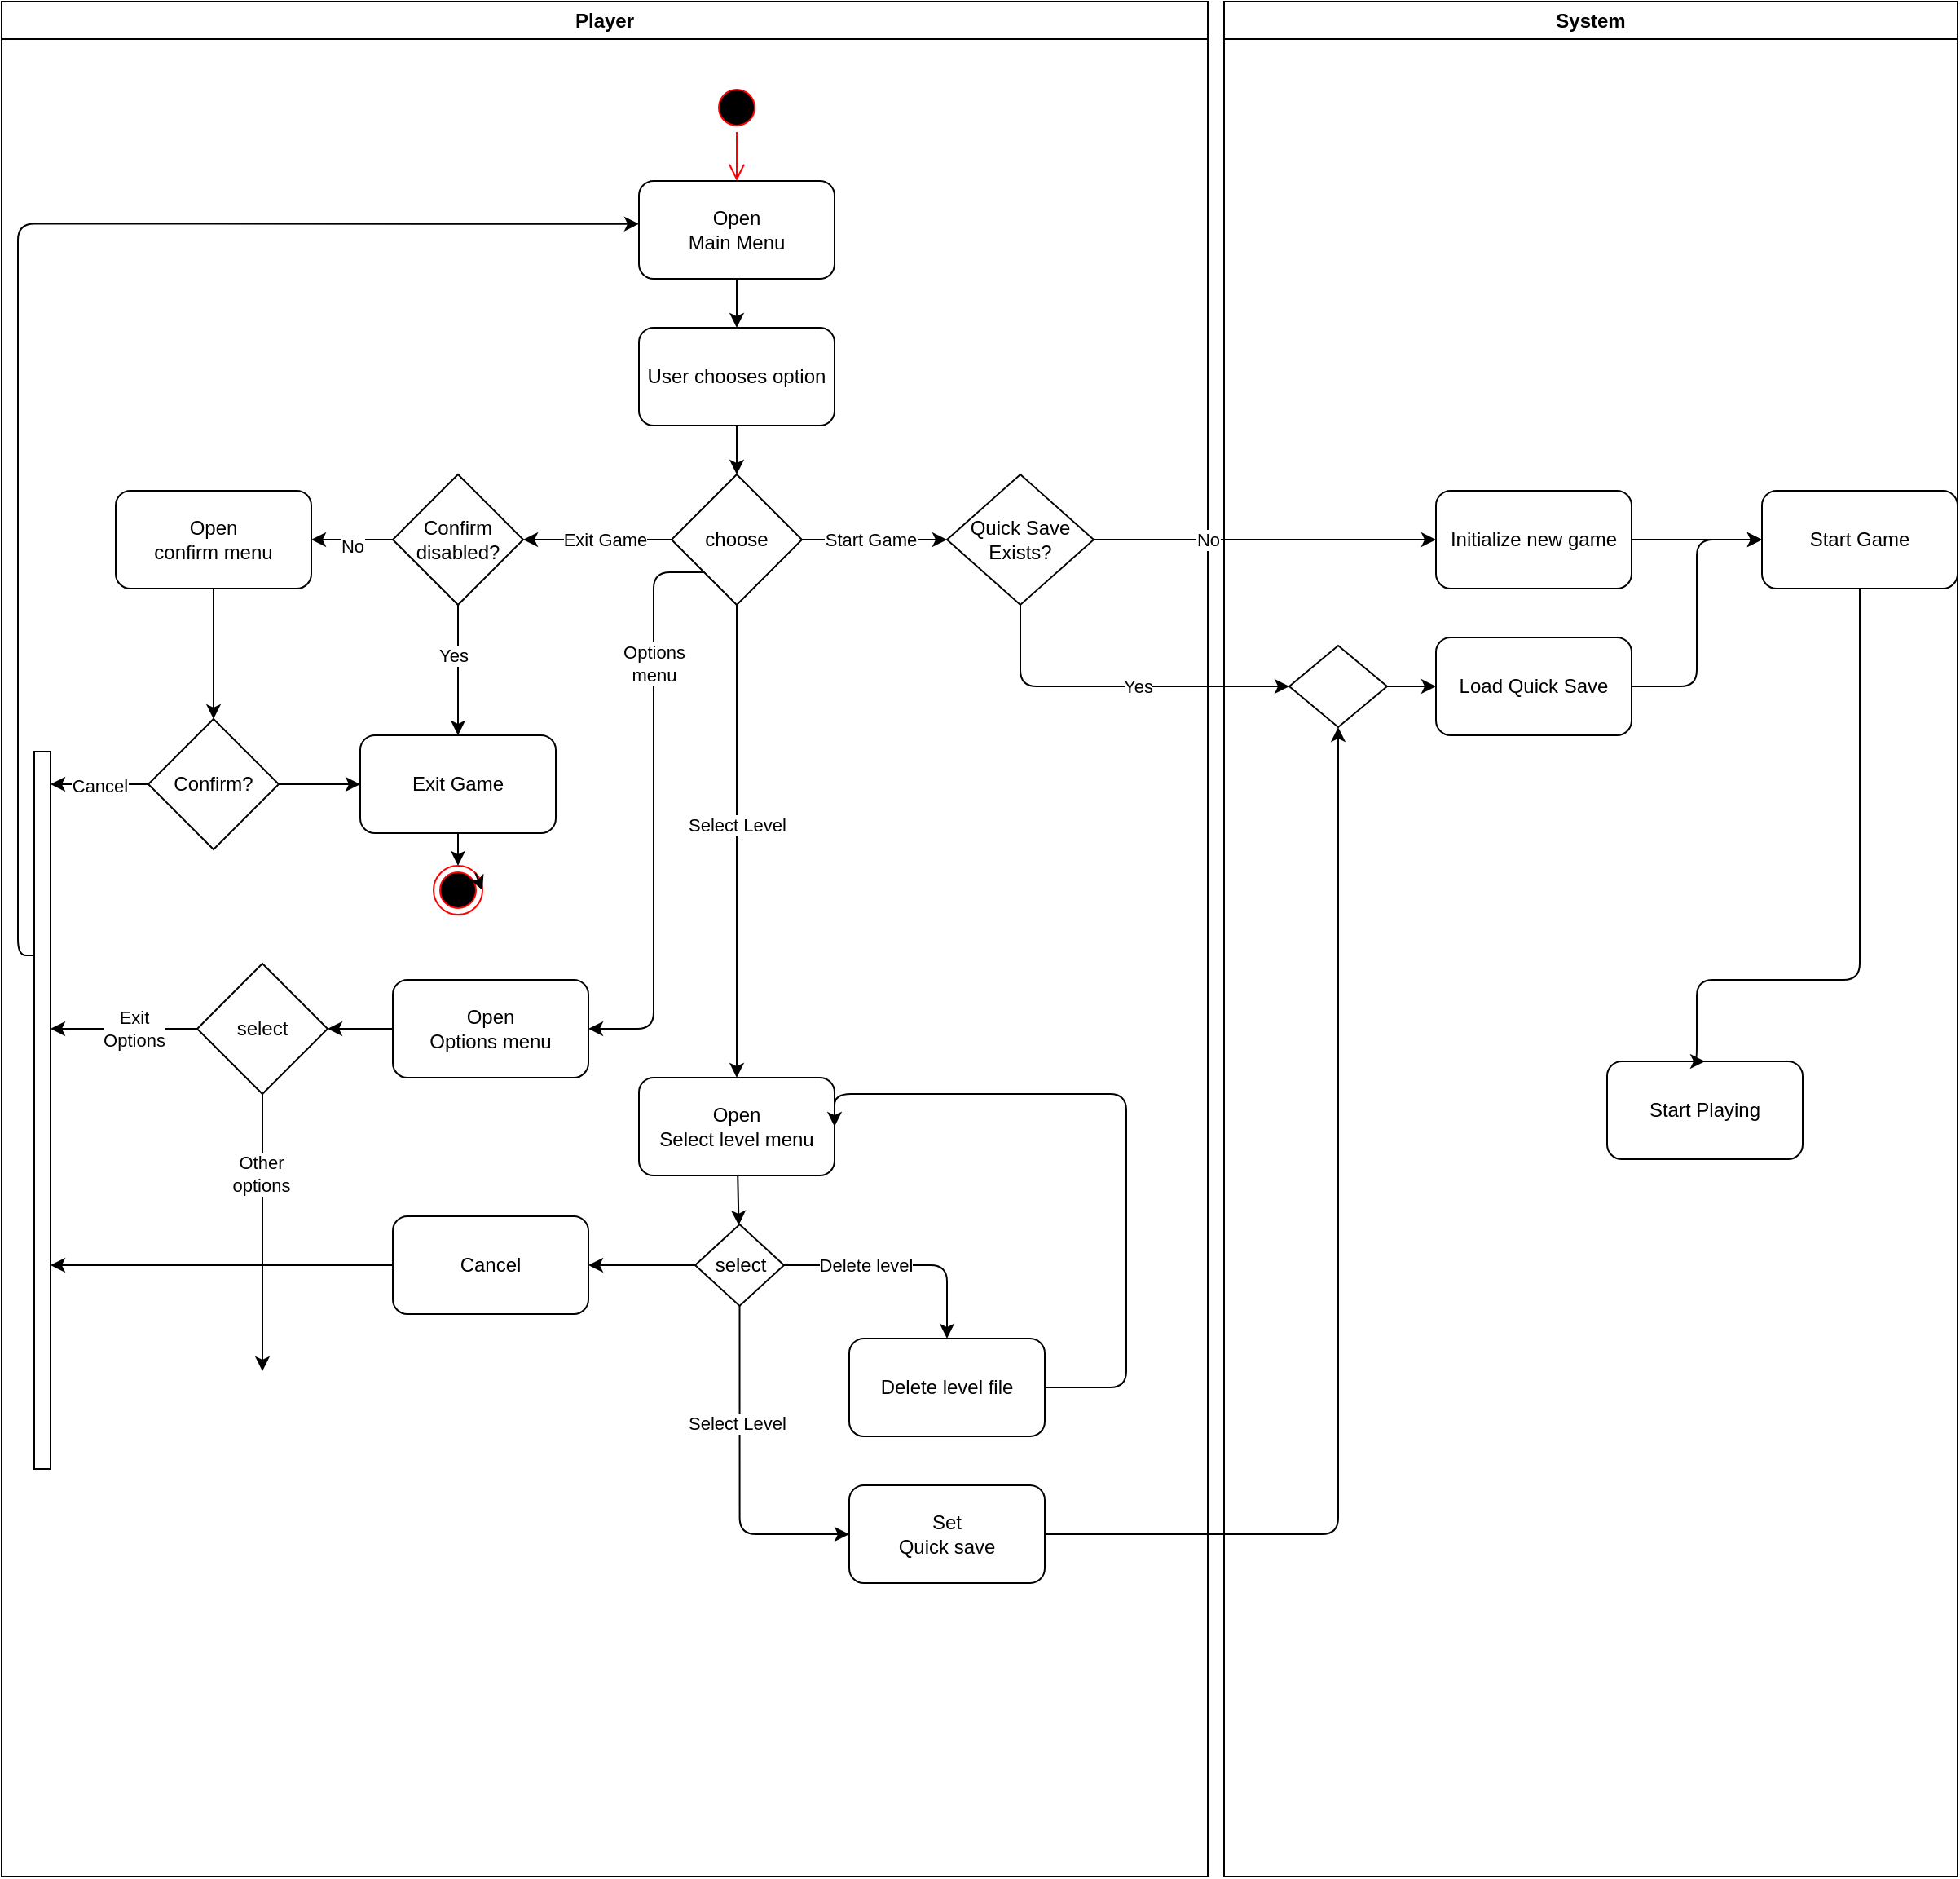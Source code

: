 <mxfile>
    <diagram id="nANENjDQoEUrfMPuUWu3" name="Page-1">
        <mxGraphModel dx="819" dy="363" grid="1" gridSize="10" guides="1" tooltips="1" connect="1" arrows="1" fold="1" page="1" pageScale="1" pageWidth="850" pageHeight="1100" math="0" shadow="0">
            <root>
                <mxCell id="0"/>
                <mxCell id="1" parent="0"/>
                <mxCell id="10" value="Player" style="swimlane;whiteSpace=wrap;html=1;" vertex="1" parent="1">
                    <mxGeometry y="80" width="740" height="1150" as="geometry"/>
                </mxCell>
                <mxCell id="12" value="" style="ellipse;html=1;shape=startState;fillColor=#000000;strokeColor=#ff0000;" vertex="1" parent="10">
                    <mxGeometry x="436" y="50" width="30" height="30" as="geometry"/>
                </mxCell>
                <mxCell id="13" value="" style="edgeStyle=orthogonalEdgeStyle;html=1;verticalAlign=bottom;endArrow=open;endSize=8;strokeColor=#ff0000;" edge="1" source="12" parent="10">
                    <mxGeometry relative="1" as="geometry">
                        <mxPoint x="451" y="110" as="targetPoint"/>
                    </mxGeometry>
                </mxCell>
                <mxCell id="16" style="edgeStyle=none;html=1;exitX=0.5;exitY=1;exitDx=0;exitDy=0;entryX=0.5;entryY=0;entryDx=0;entryDy=0;" edge="1" parent="10" source="14" target="15">
                    <mxGeometry relative="1" as="geometry"/>
                </mxCell>
                <mxCell id="14" value="Open&lt;br&gt;Main Menu" style="rounded=1;whiteSpace=wrap;html=1;" vertex="1" parent="10">
                    <mxGeometry x="391" y="110" width="120" height="60" as="geometry"/>
                </mxCell>
                <mxCell id="17" style="edgeStyle=none;html=1;entryX=0.5;entryY=0;entryDx=0;entryDy=0;" edge="1" parent="10" source="15" target="18">
                    <mxGeometry relative="1" as="geometry">
                        <mxPoint x="451" y="280" as="targetPoint"/>
                    </mxGeometry>
                </mxCell>
                <mxCell id="15" value="User chooses option" style="rounded=1;whiteSpace=wrap;html=1;" vertex="1" parent="10">
                    <mxGeometry x="391" y="200" width="120" height="60" as="geometry"/>
                </mxCell>
                <mxCell id="20" style="edgeStyle=none;html=1;entryX=0;entryY=0.5;entryDx=0;entryDy=0;" edge="1" parent="10" source="18" target="21">
                    <mxGeometry relative="1" as="geometry">
                        <mxPoint x="440" y="330" as="targetPoint"/>
                    </mxGeometry>
                </mxCell>
                <mxCell id="53" value="Start Game" style="edgeLabel;html=1;align=center;verticalAlign=middle;resizable=0;points=[];" vertex="1" connectable="0" parent="20">
                    <mxGeometry x="-0.063" y="-5" relative="1" as="geometry">
                        <mxPoint y="-5" as="offset"/>
                    </mxGeometry>
                </mxCell>
                <mxCell id="51" style="edgeStyle=none;html=1;entryX=0.5;entryY=0;entryDx=0;entryDy=0;" edge="1" parent="10" source="18" target="78">
                    <mxGeometry relative="1" as="geometry">
                        <mxPoint x="451" y="430" as="targetPoint"/>
                    </mxGeometry>
                </mxCell>
                <mxCell id="79" value="Select Level" style="edgeLabel;html=1;align=center;verticalAlign=middle;resizable=0;points=[];" vertex="1" connectable="0" parent="51">
                    <mxGeometry x="-0.068" y="-4" relative="1" as="geometry">
                        <mxPoint x="4" as="offset"/>
                    </mxGeometry>
                </mxCell>
                <mxCell id="52" style="edgeStyle=none;html=1;entryX=1;entryY=0.5;entryDx=0;entryDy=0;" edge="1" parent="10" source="18" target="56">
                    <mxGeometry relative="1" as="geometry">
                        <mxPoint x="320" y="330" as="targetPoint"/>
                    </mxGeometry>
                </mxCell>
                <mxCell id="54" value="Exit Game" style="edgeLabel;html=1;align=center;verticalAlign=middle;resizable=0;points=[];" vertex="1" connectable="0" parent="52">
                    <mxGeometry x="0.5" y="-4" relative="1" as="geometry">
                        <mxPoint x="27" y="4" as="offset"/>
                    </mxGeometry>
                </mxCell>
                <mxCell id="105" style="edgeStyle=orthogonalEdgeStyle;html=1;exitX=0;exitY=1;exitDx=0;exitDy=0;entryX=1;entryY=0.5;entryDx=0;entryDy=0;" edge="1" parent="10" source="18" target="104">
                    <mxGeometry relative="1" as="geometry">
                        <Array as="points">
                            <mxPoint x="400" y="350"/>
                            <mxPoint x="400" y="630"/>
                        </Array>
                    </mxGeometry>
                </mxCell>
                <mxCell id="106" value="Options&lt;br&gt;menu" style="edgeLabel;html=1;align=center;verticalAlign=middle;resizable=0;points=[];" vertex="1" connectable="0" parent="105">
                    <mxGeometry x="-0.505" relative="1" as="geometry">
                        <mxPoint as="offset"/>
                    </mxGeometry>
                </mxCell>
                <mxCell id="18" value="choose" style="rhombus;whiteSpace=wrap;html=1;" vertex="1" parent="10">
                    <mxGeometry x="411" y="290" width="80" height="80" as="geometry"/>
                </mxCell>
                <mxCell id="21" value="Quick Save Exists?" style="rhombus;whiteSpace=wrap;html=1;" vertex="1" parent="10">
                    <mxGeometry x="580" y="290" width="90" height="80" as="geometry"/>
                </mxCell>
                <mxCell id="59" style="edgeStyle=none;html=1;entryX=0.5;entryY=0;entryDx=0;entryDy=0;" edge="1" parent="10" source="56" target="61">
                    <mxGeometry relative="1" as="geometry">
                        <mxPoint x="280" y="440" as="targetPoint"/>
                    </mxGeometry>
                </mxCell>
                <mxCell id="60" value="Yes" style="edgeLabel;html=1;align=center;verticalAlign=middle;resizable=0;points=[];" vertex="1" connectable="0" parent="59">
                    <mxGeometry x="-0.229" y="-3" relative="1" as="geometry">
                        <mxPoint as="offset"/>
                    </mxGeometry>
                </mxCell>
                <mxCell id="64" style="edgeStyle=none;html=1;" edge="1" parent="10" source="56">
                    <mxGeometry relative="1" as="geometry">
                        <mxPoint x="190" y="330" as="targetPoint"/>
                    </mxGeometry>
                </mxCell>
                <mxCell id="65" value="No" style="edgeLabel;html=1;align=center;verticalAlign=middle;resizable=0;points=[];" vertex="1" connectable="0" parent="64">
                    <mxGeometry y="4" relative="1" as="geometry">
                        <mxPoint as="offset"/>
                    </mxGeometry>
                </mxCell>
                <mxCell id="56" value="Confirm disabled?" style="rhombus;whiteSpace=wrap;html=1;" vertex="1" parent="10">
                    <mxGeometry x="240" y="290" width="80" height="80" as="geometry"/>
                </mxCell>
                <mxCell id="68" style="edgeStyle=none;html=1;entryX=0.5;entryY=0;entryDx=0;entryDy=0;" edge="1" parent="10" source="61" target="67">
                    <mxGeometry relative="1" as="geometry"/>
                </mxCell>
                <mxCell id="61" value="Exit Game" style="rounded=1;whiteSpace=wrap;html=1;" vertex="1" parent="10">
                    <mxGeometry x="220" y="450" width="120" height="60" as="geometry"/>
                </mxCell>
                <mxCell id="67" value="" style="ellipse;html=1;shape=endState;fillColor=#000000;strokeColor=#ff0000;" vertex="1" parent="10">
                    <mxGeometry x="265" y="530" width="30" height="30" as="geometry"/>
                </mxCell>
                <mxCell id="69" style="edgeStyle=none;html=1;exitX=1;exitY=0;exitDx=0;exitDy=0;entryX=1;entryY=0.5;entryDx=0;entryDy=0;" edge="1" parent="10" source="67" target="67">
                    <mxGeometry relative="1" as="geometry"/>
                </mxCell>
                <mxCell id="72" value="" style="edgeStyle=none;html=1;entryX=0.5;entryY=0;entryDx=0;entryDy=0;" edge="1" parent="10" source="70" target="73">
                    <mxGeometry relative="1" as="geometry">
                        <mxPoint x="130" y="430" as="targetPoint"/>
                    </mxGeometry>
                </mxCell>
                <mxCell id="70" value="Open &lt;br&gt;confirm menu" style="rounded=1;whiteSpace=wrap;html=1;" vertex="1" parent="10">
                    <mxGeometry x="70" y="300" width="120" height="60" as="geometry"/>
                </mxCell>
                <mxCell id="75" style="edgeStyle=none;html=1;entryX=0;entryY=0.5;entryDx=0;entryDy=0;" edge="1" parent="10" source="73" target="61">
                    <mxGeometry relative="1" as="geometry"/>
                </mxCell>
                <mxCell id="95" style="edgeStyle=none;html=1;" edge="1" parent="10" source="73">
                    <mxGeometry relative="1" as="geometry">
                        <mxPoint x="30" y="480" as="targetPoint"/>
                    </mxGeometry>
                </mxCell>
                <mxCell id="96" value="Cancel" style="edgeLabel;html=1;align=center;verticalAlign=middle;resizable=0;points=[];" vertex="1" connectable="0" parent="95">
                    <mxGeometry y="1" relative="1" as="geometry">
                        <mxPoint as="offset"/>
                    </mxGeometry>
                </mxCell>
                <mxCell id="73" value="Confirm?" style="rhombus;whiteSpace=wrap;html=1;" vertex="1" parent="10">
                    <mxGeometry x="90" y="440" width="80" height="80" as="geometry"/>
                </mxCell>
                <mxCell id="78" value="Open&lt;br&gt;Select level menu" style="rounded=1;whiteSpace=wrap;html=1;" vertex="1" parent="10">
                    <mxGeometry x="391" y="660" width="120" height="60" as="geometry"/>
                </mxCell>
                <mxCell id="86" style="edgeStyle=orthogonalEdgeStyle;html=1;entryX=1;entryY=0.5;entryDx=0;entryDy=0;exitX=1;exitY=0.5;exitDx=0;exitDy=0;" edge="1" parent="10" source="84" target="78">
                    <mxGeometry relative="1" as="geometry">
                        <mxPoint x="380" y="620" as="targetPoint"/>
                        <mxPoint x="380.143" y="770" as="sourcePoint"/>
                        <Array as="points">
                            <mxPoint x="690" y="850"/>
                            <mxPoint x="690" y="670"/>
                        </Array>
                    </mxGeometry>
                </mxCell>
                <mxCell id="84" value="Delete level file" style="rounded=1;whiteSpace=wrap;html=1;" vertex="1" parent="10">
                    <mxGeometry x="520" y="820" width="120" height="60" as="geometry"/>
                </mxCell>
                <mxCell id="89" style="edgeStyle=orthogonalEdgeStyle;html=1;entryX=0;entryY=0.5;entryDx=0;entryDy=0;exitX=0.5;exitY=1;exitDx=0;exitDy=0;" edge="1" parent="10" source="81" target="99">
                    <mxGeometry relative="1" as="geometry">
                        <mxPoint x="451" y="920" as="targetPoint"/>
                    </mxGeometry>
                </mxCell>
                <mxCell id="91" value="Select Level" style="edgeLabel;html=1;align=center;verticalAlign=middle;resizable=0;points=[];" vertex="1" connectable="0" parent="89">
                    <mxGeometry x="-0.308" y="-2" relative="1" as="geometry">
                        <mxPoint as="offset"/>
                    </mxGeometry>
                </mxCell>
                <mxCell id="92" style="edgeStyle=none;html=1;entryX=1;entryY=0.5;entryDx=0;entryDy=0;" edge="1" parent="10" source="81" target="93">
                    <mxGeometry relative="1" as="geometry">
                        <mxPoint x="390" y="775" as="targetPoint"/>
                    </mxGeometry>
                </mxCell>
                <mxCell id="81" value="select" style="rhombus;whiteSpace=wrap;html=1;" vertex="1" parent="10">
                    <mxGeometry x="425.5" y="750" width="54.5" height="50" as="geometry"/>
                </mxCell>
                <mxCell id="80" style="edgeStyle=none;html=1;" edge="1" parent="10" source="78" target="81">
                    <mxGeometry relative="1" as="geometry">
                        <mxPoint x="451" y="570" as="targetPoint"/>
                    </mxGeometry>
                </mxCell>
                <mxCell id="82" style="edgeStyle=orthogonalEdgeStyle;html=1;entryX=0.5;entryY=0;entryDx=0;entryDy=0;exitX=1;exitY=0.5;exitDx=0;exitDy=0;" edge="1" parent="10" source="81" target="84">
                    <mxGeometry relative="1" as="geometry">
                        <mxPoint x="320" y="680" as="targetPoint"/>
                        <mxPoint x="410" y="680" as="sourcePoint"/>
                        <Array as="points">
                            <mxPoint x="580" y="775"/>
                        </Array>
                    </mxGeometry>
                </mxCell>
                <mxCell id="83" value="Delete level" style="edgeLabel;html=1;align=center;verticalAlign=middle;resizable=0;points=[];" vertex="1" connectable="0" parent="82">
                    <mxGeometry x="-0.103" y="-1" relative="1" as="geometry">
                        <mxPoint x="-15" y="-1" as="offset"/>
                    </mxGeometry>
                </mxCell>
                <mxCell id="94" style="edgeStyle=none;html=1;" edge="1" parent="10" source="93" target="97">
                    <mxGeometry relative="1" as="geometry">
                        <mxPoint x="30" y="635" as="targetPoint"/>
                    </mxGeometry>
                </mxCell>
                <mxCell id="93" value="Cancel" style="rounded=1;whiteSpace=wrap;html=1;" vertex="1" parent="10">
                    <mxGeometry x="240" y="745" width="120" height="60" as="geometry"/>
                </mxCell>
                <mxCell id="97" value="" style="html=1;points=[[0,0,0,0,5],[0,1,0,0,-5],[1,0,0,0,5],[1,1,0,0,-5]];perimeter=orthogonalPerimeter;outlineConnect=0;targetShapes=umlLifeline;portConstraint=eastwest;newEdgeStyle={&quot;curved&quot;:0,&quot;rounded&quot;:0};" vertex="1" parent="10">
                    <mxGeometry x="20" y="460" width="10" height="440" as="geometry"/>
                </mxCell>
                <mxCell id="98" style="edgeStyle=orthogonalEdgeStyle;html=1;rounded=1;entryX=0;entryY=0.439;entryDx=0;entryDy=0;entryPerimeter=0;curved=0;" edge="1" parent="10" source="97" target="14">
                    <mxGeometry relative="1" as="geometry">
                        <Array as="points">
                            <mxPoint x="10" y="585"/>
                            <mxPoint x="10" y="136"/>
                        </Array>
                    </mxGeometry>
                </mxCell>
                <mxCell id="99" value="Set&lt;br&gt;Quick save" style="rounded=1;whiteSpace=wrap;html=1;" vertex="1" parent="10">
                    <mxGeometry x="520" y="910" width="120" height="60" as="geometry"/>
                </mxCell>
                <mxCell id="107" style="edgeStyle=none;html=1;" edge="1" parent="10" source="104" target="108">
                    <mxGeometry relative="1" as="geometry">
                        <mxPoint x="190" y="630" as="targetPoint"/>
                    </mxGeometry>
                </mxCell>
                <mxCell id="104" value="Open&lt;br&gt;Options menu" style="rounded=1;whiteSpace=wrap;html=1;" vertex="1" parent="10">
                    <mxGeometry x="240" y="600" width="120" height="60" as="geometry"/>
                </mxCell>
                <mxCell id="109" value="" style="edgeStyle=none;html=1;" edge="1" parent="10" source="108" target="97">
                    <mxGeometry relative="1" as="geometry">
                        <Array as="points">
                            <mxPoint x="80" y="630"/>
                        </Array>
                    </mxGeometry>
                </mxCell>
                <mxCell id="110" value="Exit&lt;br&gt;Options" style="edgeLabel;html=1;align=center;verticalAlign=middle;resizable=0;points=[];" vertex="1" connectable="0" parent="109">
                    <mxGeometry x="0.145" y="-1" relative="1" as="geometry">
                        <mxPoint x="12" y="1" as="offset"/>
                    </mxGeometry>
                </mxCell>
                <mxCell id="111" style="edgeStyle=none;html=1;" edge="1" parent="10" source="108">
                    <mxGeometry relative="1" as="geometry">
                        <mxPoint x="160" y="840" as="targetPoint"/>
                    </mxGeometry>
                </mxCell>
                <mxCell id="112" value="Other&lt;br&gt;options" style="edgeLabel;html=1;align=center;verticalAlign=middle;resizable=0;points=[];" vertex="1" connectable="0" parent="111">
                    <mxGeometry x="-0.423" y="-1" relative="1" as="geometry">
                        <mxPoint as="offset"/>
                    </mxGeometry>
                </mxCell>
                <mxCell id="108" value="select" style="rhombus;whiteSpace=wrap;html=1;" vertex="1" parent="10">
                    <mxGeometry x="120" y="590" width="80" height="80" as="geometry"/>
                </mxCell>
                <mxCell id="11" value="System" style="swimlane;whiteSpace=wrap;html=1;" vertex="1" parent="1">
                    <mxGeometry x="750" y="80" width="450" height="1150" as="geometry"/>
                </mxCell>
                <mxCell id="30" style="edgeStyle=none;html=1;entryX=0;entryY=0.5;entryDx=0;entryDy=0;" edge="1" parent="11" source="26" target="29">
                    <mxGeometry relative="1" as="geometry"/>
                </mxCell>
                <mxCell id="26" value="Initialize new game" style="rounded=1;whiteSpace=wrap;html=1;" vertex="1" parent="11">
                    <mxGeometry x="130" y="300" width="120" height="60" as="geometry"/>
                </mxCell>
                <mxCell id="31" style="edgeStyle=orthogonalEdgeStyle;html=1;entryX=0;entryY=0.5;entryDx=0;entryDy=0;" edge="1" parent="11" source="28" target="29">
                    <mxGeometry relative="1" as="geometry"/>
                </mxCell>
                <mxCell id="28" value="Load Quick Save" style="rounded=1;whiteSpace=wrap;html=1;" vertex="1" parent="11">
                    <mxGeometry x="130" y="390" width="120" height="60" as="geometry"/>
                </mxCell>
                <mxCell id="29" value="Start Game" style="rounded=1;whiteSpace=wrap;html=1;" vertex="1" parent="11">
                    <mxGeometry x="330" y="300" width="120" height="60" as="geometry"/>
                </mxCell>
                <mxCell id="50" value="Start Playing" style="rounded=1;whiteSpace=wrap;html=1;" vertex="1" parent="11">
                    <mxGeometry x="235" y="650" width="120" height="60" as="geometry"/>
                </mxCell>
                <mxCell id="35" style="edgeStyle=orthogonalEdgeStyle;html=1;entryX=0.5;entryY=0;entryDx=0;entryDy=0;" edge="1" parent="11" source="29" target="50">
                    <mxGeometry relative="1" as="geometry">
                        <mxPoint x="-290" y="674" as="targetPoint"/>
                        <Array as="points">
                            <mxPoint x="390" y="600"/>
                            <mxPoint x="290" y="600"/>
                            <mxPoint x="290" y="650"/>
                        </Array>
                    </mxGeometry>
                </mxCell>
                <mxCell id="102" style="edgeStyle=none;html=1;entryX=0;entryY=0.5;entryDx=0;entryDy=0;" edge="1" parent="11" source="101" target="28">
                    <mxGeometry relative="1" as="geometry"/>
                </mxCell>
                <mxCell id="101" value="" style="rhombus;whiteSpace=wrap;html=1;" vertex="1" parent="11">
                    <mxGeometry x="40" y="395" width="60" height="50" as="geometry"/>
                </mxCell>
                <mxCell id="23" style="edgeStyle=orthogonalEdgeStyle;html=1;entryX=0;entryY=0.5;entryDx=0;entryDy=0;exitX=1;exitY=0.5;exitDx=0;exitDy=0;" edge="1" parent="1" source="21" target="26">
                    <mxGeometry relative="1" as="geometry">
                        <mxPoint x="830" y="350" as="targetPoint"/>
                        <Array as="points">
                            <mxPoint x="770" y="410"/>
                            <mxPoint x="770" y="410"/>
                        </Array>
                    </mxGeometry>
                </mxCell>
                <mxCell id="24" value="No" style="edgeLabel;html=1;align=center;verticalAlign=middle;resizable=0;points=[];" vertex="1" connectable="0" parent="23">
                    <mxGeometry relative="1" as="geometry">
                        <mxPoint x="-35" as="offset"/>
                    </mxGeometry>
                </mxCell>
                <mxCell id="25" style="edgeStyle=orthogonalEdgeStyle;html=1;exitX=0.5;exitY=1;exitDx=0;exitDy=0;entryX=0;entryY=0.5;entryDx=0;entryDy=0;" edge="1" parent="1" source="21" target="101">
                    <mxGeometry relative="1" as="geometry">
                        <mxPoint x="770" y="500" as="targetPoint"/>
                        <Array as="points">
                            <mxPoint x="625" y="500"/>
                        </Array>
                    </mxGeometry>
                </mxCell>
                <mxCell id="27" value="Yes" style="edgeLabel;html=1;align=center;verticalAlign=middle;resizable=0;points=[];" vertex="1" connectable="0" parent="25">
                    <mxGeometry x="-0.1" y="-3" relative="1" as="geometry">
                        <mxPoint x="25" y="-3" as="offset"/>
                    </mxGeometry>
                </mxCell>
                <mxCell id="100" style="edgeStyle=orthogonalEdgeStyle;html=1;entryX=0.5;entryY=1;entryDx=0;entryDy=0;" edge="1" parent="1" source="99" target="101">
                    <mxGeometry relative="1" as="geometry">
                        <mxPoint x="850" y="880" as="targetPoint"/>
                    </mxGeometry>
                </mxCell>
            </root>
        </mxGraphModel>
    </diagram>
</mxfile>